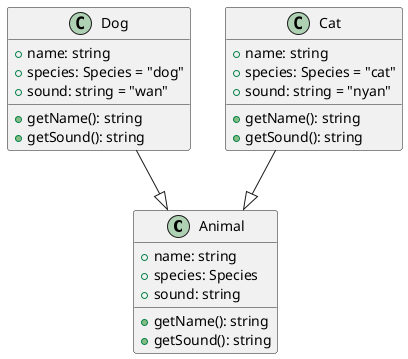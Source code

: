 @startuml

class Animal {
  +name: string
  +species: Species
  +sound: string
  +getName(): string
  +getSound(): string
}

class Dog {
  +name: string
  +species: Species = "dog"
  +sound: string = "wan"
  +getName(): string
  +getSound(): string
}

class Cat {
  +name: string
  +species: Species = "cat"
  +sound: string = "nyan"
  +getName(): string
  +getSound(): string
}

Dog --|> Animal
Cat --|> Animal

@enduml